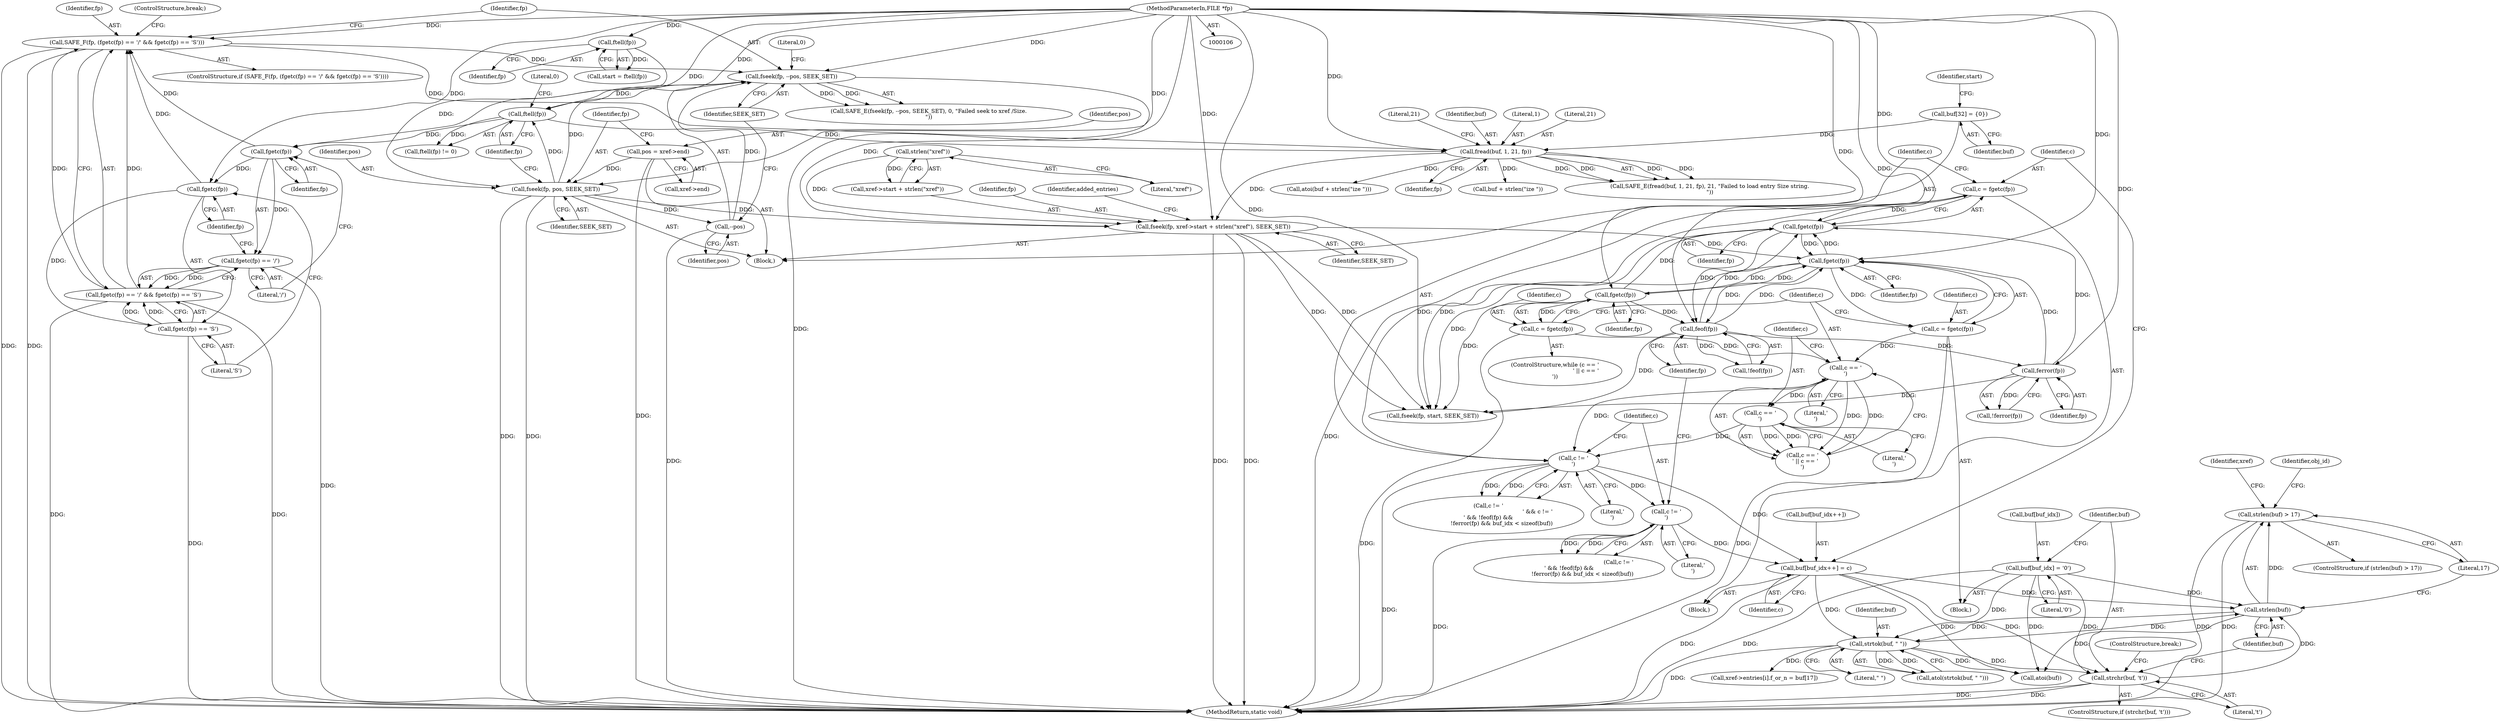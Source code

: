 digraph "0_pdfresurrect_0c4120fffa3dffe97b95c486a120eded82afe8a6_4@API" {
"1000288" [label="(Call,strlen(buf) > 17)"];
"1000289" [label="(Call,strlen(buf))"];
"1000283" [label="(Call,strchr(buf, 't'))"];
"1000257" [label="(Call,buf[buf_idx++] = c)"];
"1000237" [label="(Call,c != '\n')"];
"1000222" [label="(Call,c == '\n')"];
"1000216" [label="(Call,c = fgetc(fp))"];
"1000218" [label="(Call,fgetc(fp))"];
"1000250" [label="(Call,ferror(fp))"];
"1000246" [label="(Call,feof(fp))"];
"1000265" [label="(Call,fgetc(fp))"];
"1000230" [label="(Call,fgetc(fp))"];
"1000107" [label="(MethodParameterIn,FILE *fp)"];
"1000192" [label="(Call,fseek(fp, xref->start + strlen(\"xref\"), SEEK_SET))"];
"1000161" [label="(Call,fread(buf, 1, 21, fp))"];
"1000116" [label="(Call,buf[32] = {0})"];
"1000139" [label="(Call,SAFE_F(fp, (fgetc(fp) == '/' && fgetc(fp) == 'S')))"];
"1000143" [label="(Call,fgetc(fp))"];
"1000135" [label="(Call,ftell(fp))"];
"1000129" [label="(Call,fseek(fp, pos, SEEK_SET))"];
"1000122" [label="(Call,ftell(fp))"];
"1000124" [label="(Call,pos = xref->end)"];
"1000153" [label="(Call,fseek(fp, --pos, SEEK_SET))"];
"1000155" [label="(Call,--pos)"];
"1000147" [label="(Call,fgetc(fp))"];
"1000141" [label="(Call,fgetc(fp) == '/' && fgetc(fp) == 'S')"];
"1000142" [label="(Call,fgetc(fp) == '/')"];
"1000146" [label="(Call,fgetc(fp) == 'S')"];
"1000198" [label="(Call,strlen(\"xref\"))"];
"1000228" [label="(Call,c = fgetc(fp))"];
"1000225" [label="(Call,c == '\r')"];
"1000263" [label="(Call,c = fgetc(fp))"];
"1000241" [label="(Call,c != '\r')"];
"1000277" [label="(Call,buf[buf_idx] = '\0')"];
"1000312" [label="(Call,strtok(buf, \" \"))"];
"1000283" [label="(Call,strchr(buf, 't'))"];
"1000224" [label="(Literal,'\n')"];
"1000227" [label="(Literal,'\r')"];
"1000124" [label="(Call,pos = xref->end)"];
"1000241" [label="(Call,c != '\r')"];
"1000226" [label="(Identifier,c)"];
"1000137" [label="(Literal,0)"];
"1000277" [label="(Call,buf[buf_idx] = '\0')"];
"1000134" [label="(Call,ftell(fp) != 0)"];
"1000264" [label="(Identifier,c)"];
"1000166" [label="(Literal,21)"];
"1000257" [label="(Call,buf[buf_idx++] = c)"];
"1000357" [label="(MethodReturn,static void)"];
"1000250" [label="(Call,ferror(fp))"];
"1000129" [label="(Call,fseek(fp, pos, SEEK_SET))"];
"1000135" [label="(Call,ftell(fp))"];
"1000139" [label="(Call,SAFE_F(fp, (fgetc(fp) == '/' && fgetc(fp) == 'S')))"];
"1000297" [label="(Identifier,xref)"];
"1000312" [label="(Call,strtok(buf, \" \"))"];
"1000109" [label="(Block,)"];
"1000132" [label="(Identifier,SEEK_SET)"];
"1000225" [label="(Call,c == '\r')"];
"1000172" [label="(Call,atoi(buf + strlen(\"ize \")))"];
"1000246" [label="(Call,feof(fp))"];
"1000222" [label="(Call,c == '\n')"];
"1000131" [label="(Identifier,pos)"];
"1000199" [label="(Literal,\"xref\")"];
"1000165" [label="(Identifier,fp)"];
"1000116" [label="(Call,buf[32] = {0})"];
"1000258" [label="(Call,buf[buf_idx++])"];
"1000173" [label="(Call,buf + strlen(\"ize \"))"];
"1000194" [label="(Call,xref->start + strlen(\"xref\"))"];
"1000265" [label="(Call,fgetc(fp))"];
"1000123" [label="(Identifier,fp)"];
"1000286" [label="(ControlStructure,break;)"];
"1000152" [label="(Call,SAFE_E(fseek(fp, --pos, SEEK_SET), 0, \"Failed seek to xref /Size.\n\"))"];
"1000230" [label="(Call,fgetc(fp))"];
"1000198" [label="(Call,strlen(\"xref\"))"];
"1000140" [label="(Identifier,fp)"];
"1000120" [label="(Call,start = ftell(fp))"];
"1000162" [label="(Identifier,buf)"];
"1000217" [label="(Identifier,c)"];
"1000327" [label="(Call,xref->entries[i].f_or_n = buf[17])"];
"1000138" [label="(ControlStructure,if (SAFE_F(fp, (fgetc(fp) == '/' && fgetc(fp) == 'S'))))"];
"1000157" [label="(Identifier,SEEK_SET)"];
"1000144" [label="(Identifier,fp)"];
"1000229" [label="(Identifier,c)"];
"1000117" [label="(Identifier,buf)"];
"1000107" [label="(MethodParameterIn,FILE *fp)"];
"1000284" [label="(Identifier,buf)"];
"1000242" [label="(Identifier,c)"];
"1000245" [label="(Call,!feof(fp))"];
"1000282" [label="(ControlStructure,if (strchr(buf, 't')))"];
"1000148" [label="(Identifier,fp)"];
"1000228" [label="(Call,c = fgetc(fp))"];
"1000153" [label="(Call,fseek(fp, --pos, SEEK_SET))"];
"1000287" [label="(ControlStructure,if (strlen(buf) > 17))"];
"1000154" [label="(Identifier,fp)"];
"1000216" [label="(Call,c = fgetc(fp))"];
"1000263" [label="(Call,c = fgetc(fp))"];
"1000143" [label="(Call,fgetc(fp))"];
"1000161" [label="(Call,fread(buf, 1, 21, fp))"];
"1000285" [label="(Literal,'t')"];
"1000291" [label="(Literal,17)"];
"1000141" [label="(Call,fgetc(fp) == '/' && fgetc(fp) == 'S')"];
"1000200" [label="(Identifier,SEEK_SET)"];
"1000343" [label="(Identifier,obj_id)"];
"1000155" [label="(Call,--pos)"];
"1000314" [label="(Literal,\" \")"];
"1000142" [label="(Call,fgetc(fp) == '/')"];
"1000266" [label="(Identifier,fp)"];
"1000344" [label="(Call,atoi(buf))"];
"1000240" [label="(Call,c != '\r' && !feof(fp) &&\n               !ferror(fp) && buf_idx < sizeof(buf))"];
"1000126" [label="(Call,xref->end)"];
"1000146" [label="(Call,fgetc(fp) == 'S')"];
"1000290" [label="(Identifier,buf)"];
"1000121" [label="(Identifier,start)"];
"1000158" [label="(Literal,0)"];
"1000163" [label="(Literal,1)"];
"1000238" [label="(Identifier,c)"];
"1000149" [label="(Literal,'S')"];
"1000223" [label="(Identifier,c)"];
"1000122" [label="(Call,ftell(fp))"];
"1000147" [label="(Call,fgetc(fp))"];
"1000193" [label="(Identifier,fp)"];
"1000262" [label="(Identifier,c)"];
"1000288" [label="(Call,strlen(buf) > 17)"];
"1000192" [label="(Call,fseek(fp, xref->start + strlen(\"xref\"), SEEK_SET))"];
"1000289" [label="(Call,strlen(buf))"];
"1000239" [label="(Literal,'\n')"];
"1000156" [label="(Identifier,pos)"];
"1000220" [label="(ControlStructure,while (c == '\n' || c == '\r'))"];
"1000150" [label="(ControlStructure,break;)"];
"1000218" [label="(Call,fgetc(fp))"];
"1000313" [label="(Identifier,buf)"];
"1000125" [label="(Identifier,pos)"];
"1000247" [label="(Identifier,fp)"];
"1000164" [label="(Literal,21)"];
"1000251" [label="(Identifier,fp)"];
"1000256" [label="(Block,)"];
"1000219" [label="(Identifier,fp)"];
"1000145" [label="(Literal,'/')"];
"1000311" [label="(Call,atol(strtok(buf, \" \")))"];
"1000130" [label="(Identifier,fp)"];
"1000281" [label="(Literal,'\0')"];
"1000236" [label="(Call,c != '\n' && c != '\r' && !feof(fp) &&\n               !ferror(fp) && buf_idx < sizeof(buf))"];
"1000249" [label="(Call,!ferror(fp))"];
"1000221" [label="(Call,c == '\n' || c == '\r')"];
"1000231" [label="(Identifier,fp)"];
"1000215" [label="(Block,)"];
"1000237" [label="(Call,c != '\n')"];
"1000243" [label="(Literal,'\r')"];
"1000278" [label="(Call,buf[buf_idx])"];
"1000353" [label="(Call,fseek(fp, start, SEEK_SET))"];
"1000160" [label="(Call,SAFE_E(fread(buf, 1, 21, fp), 21, \"Failed to load entry Size string.\n\"))"];
"1000202" [label="(Identifier,added_entries)"];
"1000136" [label="(Identifier,fp)"];
"1000288" -> "1000287"  [label="AST: "];
"1000288" -> "1000291"  [label="CFG: "];
"1000289" -> "1000288"  [label="AST: "];
"1000291" -> "1000288"  [label="AST: "];
"1000297" -> "1000288"  [label="CFG: "];
"1000343" -> "1000288"  [label="CFG: "];
"1000288" -> "1000357"  [label="DDG: "];
"1000288" -> "1000357"  [label="DDG: "];
"1000289" -> "1000288"  [label="DDG: "];
"1000289" -> "1000290"  [label="CFG: "];
"1000290" -> "1000289"  [label="AST: "];
"1000291" -> "1000289"  [label="CFG: "];
"1000283" -> "1000289"  [label="DDG: "];
"1000257" -> "1000289"  [label="DDG: "];
"1000277" -> "1000289"  [label="DDG: "];
"1000312" -> "1000289"  [label="DDG: "];
"1000289" -> "1000312"  [label="DDG: "];
"1000289" -> "1000344"  [label="DDG: "];
"1000283" -> "1000282"  [label="AST: "];
"1000283" -> "1000285"  [label="CFG: "];
"1000284" -> "1000283"  [label="AST: "];
"1000285" -> "1000283"  [label="AST: "];
"1000286" -> "1000283"  [label="CFG: "];
"1000290" -> "1000283"  [label="CFG: "];
"1000283" -> "1000357"  [label="DDG: "];
"1000283" -> "1000357"  [label="DDG: "];
"1000257" -> "1000283"  [label="DDG: "];
"1000277" -> "1000283"  [label="DDG: "];
"1000312" -> "1000283"  [label="DDG: "];
"1000257" -> "1000256"  [label="AST: "];
"1000257" -> "1000262"  [label="CFG: "];
"1000258" -> "1000257"  [label="AST: "];
"1000262" -> "1000257"  [label="AST: "];
"1000264" -> "1000257"  [label="CFG: "];
"1000257" -> "1000357"  [label="DDG: "];
"1000237" -> "1000257"  [label="DDG: "];
"1000241" -> "1000257"  [label="DDG: "];
"1000257" -> "1000312"  [label="DDG: "];
"1000257" -> "1000344"  [label="DDG: "];
"1000237" -> "1000236"  [label="AST: "];
"1000237" -> "1000239"  [label="CFG: "];
"1000238" -> "1000237"  [label="AST: "];
"1000239" -> "1000237"  [label="AST: "];
"1000242" -> "1000237"  [label="CFG: "];
"1000236" -> "1000237"  [label="CFG: "];
"1000237" -> "1000357"  [label="DDG: "];
"1000237" -> "1000236"  [label="DDG: "];
"1000237" -> "1000236"  [label="DDG: "];
"1000222" -> "1000237"  [label="DDG: "];
"1000225" -> "1000237"  [label="DDG: "];
"1000263" -> "1000237"  [label="DDG: "];
"1000237" -> "1000241"  [label="DDG: "];
"1000222" -> "1000221"  [label="AST: "];
"1000222" -> "1000224"  [label="CFG: "];
"1000223" -> "1000222"  [label="AST: "];
"1000224" -> "1000222"  [label="AST: "];
"1000226" -> "1000222"  [label="CFG: "];
"1000221" -> "1000222"  [label="CFG: "];
"1000222" -> "1000221"  [label="DDG: "];
"1000222" -> "1000221"  [label="DDG: "];
"1000216" -> "1000222"  [label="DDG: "];
"1000228" -> "1000222"  [label="DDG: "];
"1000222" -> "1000225"  [label="DDG: "];
"1000216" -> "1000215"  [label="AST: "];
"1000216" -> "1000218"  [label="CFG: "];
"1000217" -> "1000216"  [label="AST: "];
"1000218" -> "1000216"  [label="AST: "];
"1000223" -> "1000216"  [label="CFG: "];
"1000216" -> "1000357"  [label="DDG: "];
"1000218" -> "1000216"  [label="DDG: "];
"1000218" -> "1000219"  [label="CFG: "];
"1000219" -> "1000218"  [label="AST: "];
"1000250" -> "1000218"  [label="DDG: "];
"1000265" -> "1000218"  [label="DDG: "];
"1000230" -> "1000218"  [label="DDG: "];
"1000192" -> "1000218"  [label="DDG: "];
"1000246" -> "1000218"  [label="DDG: "];
"1000107" -> "1000218"  [label="DDG: "];
"1000218" -> "1000230"  [label="DDG: "];
"1000218" -> "1000246"  [label="DDG: "];
"1000218" -> "1000265"  [label="DDG: "];
"1000218" -> "1000353"  [label="DDG: "];
"1000250" -> "1000249"  [label="AST: "];
"1000250" -> "1000251"  [label="CFG: "];
"1000251" -> "1000250"  [label="AST: "];
"1000249" -> "1000250"  [label="CFG: "];
"1000250" -> "1000249"  [label="DDG: "];
"1000246" -> "1000250"  [label="DDG: "];
"1000107" -> "1000250"  [label="DDG: "];
"1000250" -> "1000265"  [label="DDG: "];
"1000250" -> "1000353"  [label="DDG: "];
"1000246" -> "1000245"  [label="AST: "];
"1000246" -> "1000247"  [label="CFG: "];
"1000247" -> "1000246"  [label="AST: "];
"1000245" -> "1000246"  [label="CFG: "];
"1000246" -> "1000245"  [label="DDG: "];
"1000265" -> "1000246"  [label="DDG: "];
"1000230" -> "1000246"  [label="DDG: "];
"1000107" -> "1000246"  [label="DDG: "];
"1000246" -> "1000265"  [label="DDG: "];
"1000246" -> "1000353"  [label="DDG: "];
"1000265" -> "1000263"  [label="AST: "];
"1000265" -> "1000266"  [label="CFG: "];
"1000266" -> "1000265"  [label="AST: "];
"1000263" -> "1000265"  [label="CFG: "];
"1000265" -> "1000263"  [label="DDG: "];
"1000230" -> "1000265"  [label="DDG: "];
"1000107" -> "1000265"  [label="DDG: "];
"1000265" -> "1000353"  [label="DDG: "];
"1000230" -> "1000228"  [label="AST: "];
"1000230" -> "1000231"  [label="CFG: "];
"1000231" -> "1000230"  [label="AST: "];
"1000228" -> "1000230"  [label="CFG: "];
"1000230" -> "1000228"  [label="DDG: "];
"1000107" -> "1000230"  [label="DDG: "];
"1000230" -> "1000353"  [label="DDG: "];
"1000107" -> "1000106"  [label="AST: "];
"1000107" -> "1000357"  [label="DDG: "];
"1000107" -> "1000122"  [label="DDG: "];
"1000107" -> "1000129"  [label="DDG: "];
"1000107" -> "1000135"  [label="DDG: "];
"1000107" -> "1000139"  [label="DDG: "];
"1000107" -> "1000143"  [label="DDG: "];
"1000107" -> "1000147"  [label="DDG: "];
"1000107" -> "1000153"  [label="DDG: "];
"1000107" -> "1000161"  [label="DDG: "];
"1000107" -> "1000192"  [label="DDG: "];
"1000107" -> "1000353"  [label="DDG: "];
"1000192" -> "1000109"  [label="AST: "];
"1000192" -> "1000200"  [label="CFG: "];
"1000193" -> "1000192"  [label="AST: "];
"1000194" -> "1000192"  [label="AST: "];
"1000200" -> "1000192"  [label="AST: "];
"1000202" -> "1000192"  [label="CFG: "];
"1000192" -> "1000357"  [label="DDG: "];
"1000192" -> "1000357"  [label="DDG: "];
"1000161" -> "1000192"  [label="DDG: "];
"1000198" -> "1000192"  [label="DDG: "];
"1000153" -> "1000192"  [label="DDG: "];
"1000129" -> "1000192"  [label="DDG: "];
"1000192" -> "1000353"  [label="DDG: "];
"1000192" -> "1000353"  [label="DDG: "];
"1000161" -> "1000160"  [label="AST: "];
"1000161" -> "1000165"  [label="CFG: "];
"1000162" -> "1000161"  [label="AST: "];
"1000163" -> "1000161"  [label="AST: "];
"1000164" -> "1000161"  [label="AST: "];
"1000165" -> "1000161"  [label="AST: "];
"1000166" -> "1000161"  [label="CFG: "];
"1000161" -> "1000160"  [label="DDG: "];
"1000161" -> "1000160"  [label="DDG: "];
"1000161" -> "1000160"  [label="DDG: "];
"1000161" -> "1000160"  [label="DDG: "];
"1000116" -> "1000161"  [label="DDG: "];
"1000139" -> "1000161"  [label="DDG: "];
"1000135" -> "1000161"  [label="DDG: "];
"1000161" -> "1000172"  [label="DDG: "];
"1000161" -> "1000173"  [label="DDG: "];
"1000116" -> "1000109"  [label="AST: "];
"1000116" -> "1000117"  [label="CFG: "];
"1000117" -> "1000116"  [label="AST: "];
"1000121" -> "1000116"  [label="CFG: "];
"1000139" -> "1000138"  [label="AST: "];
"1000139" -> "1000141"  [label="CFG: "];
"1000140" -> "1000139"  [label="AST: "];
"1000141" -> "1000139"  [label="AST: "];
"1000150" -> "1000139"  [label="CFG: "];
"1000154" -> "1000139"  [label="CFG: "];
"1000139" -> "1000357"  [label="DDG: "];
"1000139" -> "1000357"  [label="DDG: "];
"1000143" -> "1000139"  [label="DDG: "];
"1000147" -> "1000139"  [label="DDG: "];
"1000141" -> "1000139"  [label="DDG: "];
"1000141" -> "1000139"  [label="DDG: "];
"1000139" -> "1000153"  [label="DDG: "];
"1000143" -> "1000142"  [label="AST: "];
"1000143" -> "1000144"  [label="CFG: "];
"1000144" -> "1000143"  [label="AST: "];
"1000145" -> "1000143"  [label="CFG: "];
"1000143" -> "1000142"  [label="DDG: "];
"1000135" -> "1000143"  [label="DDG: "];
"1000143" -> "1000147"  [label="DDG: "];
"1000135" -> "1000134"  [label="AST: "];
"1000135" -> "1000136"  [label="CFG: "];
"1000136" -> "1000135"  [label="AST: "];
"1000137" -> "1000135"  [label="CFG: "];
"1000135" -> "1000134"  [label="DDG: "];
"1000129" -> "1000135"  [label="DDG: "];
"1000153" -> "1000135"  [label="DDG: "];
"1000129" -> "1000109"  [label="AST: "];
"1000129" -> "1000132"  [label="CFG: "];
"1000130" -> "1000129"  [label="AST: "];
"1000131" -> "1000129"  [label="AST: "];
"1000132" -> "1000129"  [label="AST: "];
"1000136" -> "1000129"  [label="CFG: "];
"1000129" -> "1000357"  [label="DDG: "];
"1000129" -> "1000357"  [label="DDG: "];
"1000122" -> "1000129"  [label="DDG: "];
"1000124" -> "1000129"  [label="DDG: "];
"1000129" -> "1000155"  [label="DDG: "];
"1000129" -> "1000153"  [label="DDG: "];
"1000122" -> "1000120"  [label="AST: "];
"1000122" -> "1000123"  [label="CFG: "];
"1000123" -> "1000122"  [label="AST: "];
"1000120" -> "1000122"  [label="CFG: "];
"1000122" -> "1000120"  [label="DDG: "];
"1000124" -> "1000109"  [label="AST: "];
"1000124" -> "1000126"  [label="CFG: "];
"1000125" -> "1000124"  [label="AST: "];
"1000126" -> "1000124"  [label="AST: "];
"1000130" -> "1000124"  [label="CFG: "];
"1000124" -> "1000357"  [label="DDG: "];
"1000153" -> "1000152"  [label="AST: "];
"1000153" -> "1000157"  [label="CFG: "];
"1000154" -> "1000153"  [label="AST: "];
"1000155" -> "1000153"  [label="AST: "];
"1000157" -> "1000153"  [label="AST: "];
"1000158" -> "1000153"  [label="CFG: "];
"1000153" -> "1000152"  [label="DDG: "];
"1000153" -> "1000152"  [label="DDG: "];
"1000155" -> "1000153"  [label="DDG: "];
"1000155" -> "1000156"  [label="CFG: "];
"1000156" -> "1000155"  [label="AST: "];
"1000157" -> "1000155"  [label="CFG: "];
"1000155" -> "1000357"  [label="DDG: "];
"1000147" -> "1000146"  [label="AST: "];
"1000147" -> "1000148"  [label="CFG: "];
"1000148" -> "1000147"  [label="AST: "];
"1000149" -> "1000147"  [label="CFG: "];
"1000147" -> "1000146"  [label="DDG: "];
"1000141" -> "1000142"  [label="CFG: "];
"1000141" -> "1000146"  [label="CFG: "];
"1000142" -> "1000141"  [label="AST: "];
"1000146" -> "1000141"  [label="AST: "];
"1000141" -> "1000357"  [label="DDG: "];
"1000141" -> "1000357"  [label="DDG: "];
"1000142" -> "1000141"  [label="DDG: "];
"1000142" -> "1000141"  [label="DDG: "];
"1000146" -> "1000141"  [label="DDG: "];
"1000146" -> "1000141"  [label="DDG: "];
"1000142" -> "1000145"  [label="CFG: "];
"1000145" -> "1000142"  [label="AST: "];
"1000148" -> "1000142"  [label="CFG: "];
"1000142" -> "1000357"  [label="DDG: "];
"1000146" -> "1000149"  [label="CFG: "];
"1000149" -> "1000146"  [label="AST: "];
"1000146" -> "1000357"  [label="DDG: "];
"1000198" -> "1000194"  [label="AST: "];
"1000198" -> "1000199"  [label="CFG: "];
"1000199" -> "1000198"  [label="AST: "];
"1000194" -> "1000198"  [label="CFG: "];
"1000198" -> "1000194"  [label="DDG: "];
"1000228" -> "1000220"  [label="AST: "];
"1000229" -> "1000228"  [label="AST: "];
"1000223" -> "1000228"  [label="CFG: "];
"1000228" -> "1000357"  [label="DDG: "];
"1000225" -> "1000221"  [label="AST: "];
"1000225" -> "1000227"  [label="CFG: "];
"1000226" -> "1000225"  [label="AST: "];
"1000227" -> "1000225"  [label="AST: "];
"1000221" -> "1000225"  [label="CFG: "];
"1000225" -> "1000221"  [label="DDG: "];
"1000225" -> "1000221"  [label="DDG: "];
"1000263" -> "1000256"  [label="AST: "];
"1000264" -> "1000263"  [label="AST: "];
"1000238" -> "1000263"  [label="CFG: "];
"1000263" -> "1000357"  [label="DDG: "];
"1000241" -> "1000240"  [label="AST: "];
"1000241" -> "1000243"  [label="CFG: "];
"1000242" -> "1000241"  [label="AST: "];
"1000243" -> "1000241"  [label="AST: "];
"1000247" -> "1000241"  [label="CFG: "];
"1000240" -> "1000241"  [label="CFG: "];
"1000241" -> "1000357"  [label="DDG: "];
"1000241" -> "1000240"  [label="DDG: "];
"1000241" -> "1000240"  [label="DDG: "];
"1000277" -> "1000215"  [label="AST: "];
"1000277" -> "1000281"  [label="CFG: "];
"1000278" -> "1000277"  [label="AST: "];
"1000281" -> "1000277"  [label="AST: "];
"1000284" -> "1000277"  [label="CFG: "];
"1000277" -> "1000357"  [label="DDG: "];
"1000277" -> "1000312"  [label="DDG: "];
"1000277" -> "1000344"  [label="DDG: "];
"1000312" -> "1000311"  [label="AST: "];
"1000312" -> "1000314"  [label="CFG: "];
"1000313" -> "1000312"  [label="AST: "];
"1000314" -> "1000312"  [label="AST: "];
"1000311" -> "1000312"  [label="CFG: "];
"1000312" -> "1000357"  [label="DDG: "];
"1000312" -> "1000311"  [label="DDG: "];
"1000312" -> "1000311"  [label="DDG: "];
"1000312" -> "1000327"  [label="DDG: "];
"1000312" -> "1000344"  [label="DDG: "];
}
